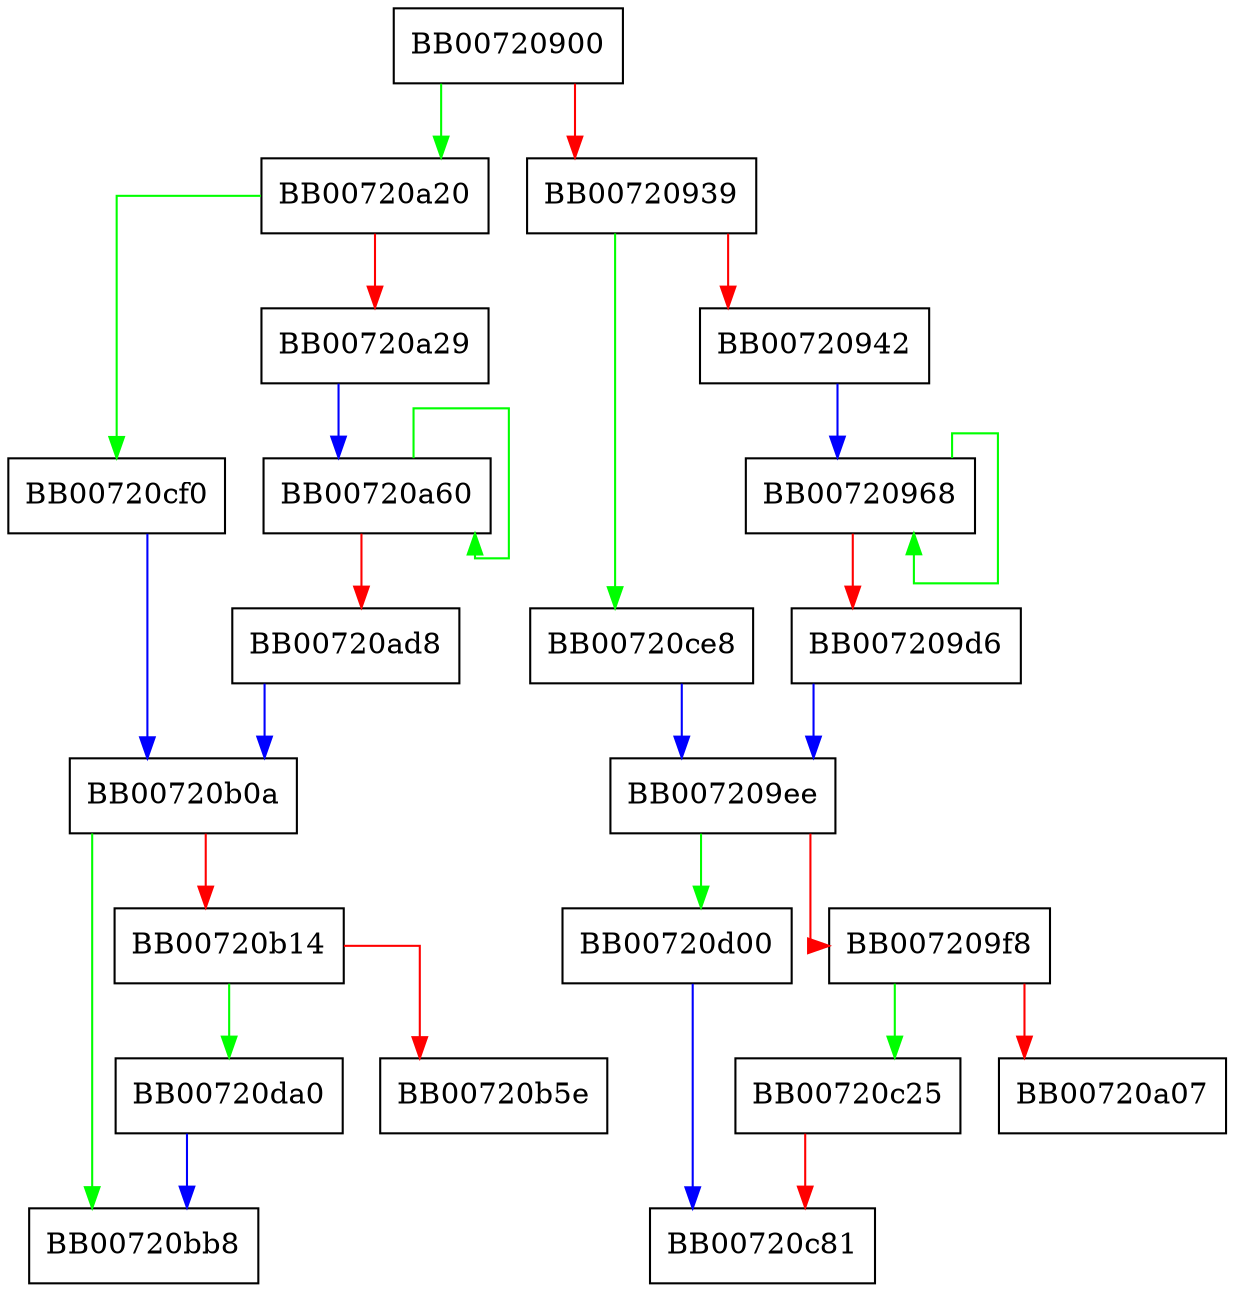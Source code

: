 digraph BF_cbc_encrypt {
  node [shape="box"];
  graph [splines=ortho];
  BB00720900 -> BB00720a20 [color="green"];
  BB00720900 -> BB00720939 [color="red"];
  BB00720939 -> BB00720ce8 [color="green"];
  BB00720939 -> BB00720942 [color="red"];
  BB00720942 -> BB00720968 [color="blue"];
  BB00720968 -> BB00720968 [color="green"];
  BB00720968 -> BB007209d6 [color="red"];
  BB007209d6 -> BB007209ee [color="blue"];
  BB007209ee -> BB00720d00 [color="green"];
  BB007209ee -> BB007209f8 [color="red"];
  BB007209f8 -> BB00720c25 [color="green"];
  BB007209f8 -> BB00720a07 [color="red"];
  BB00720a20 -> BB00720cf0 [color="green"];
  BB00720a20 -> BB00720a29 [color="red"];
  BB00720a29 -> BB00720a60 [color="blue"];
  BB00720a60 -> BB00720a60 [color="green"];
  BB00720a60 -> BB00720ad8 [color="red"];
  BB00720ad8 -> BB00720b0a [color="blue"];
  BB00720b0a -> BB00720bb8 [color="green"];
  BB00720b0a -> BB00720b14 [color="red"];
  BB00720b14 -> BB00720da0 [color="green"];
  BB00720b14 -> BB00720b5e [color="red"];
  BB00720c25 -> BB00720c81 [color="red"];
  BB00720ce8 -> BB007209ee [color="blue"];
  BB00720cf0 -> BB00720b0a [color="blue"];
  BB00720d00 -> BB00720c81 [color="blue"];
  BB00720da0 -> BB00720bb8 [color="blue"];
}
